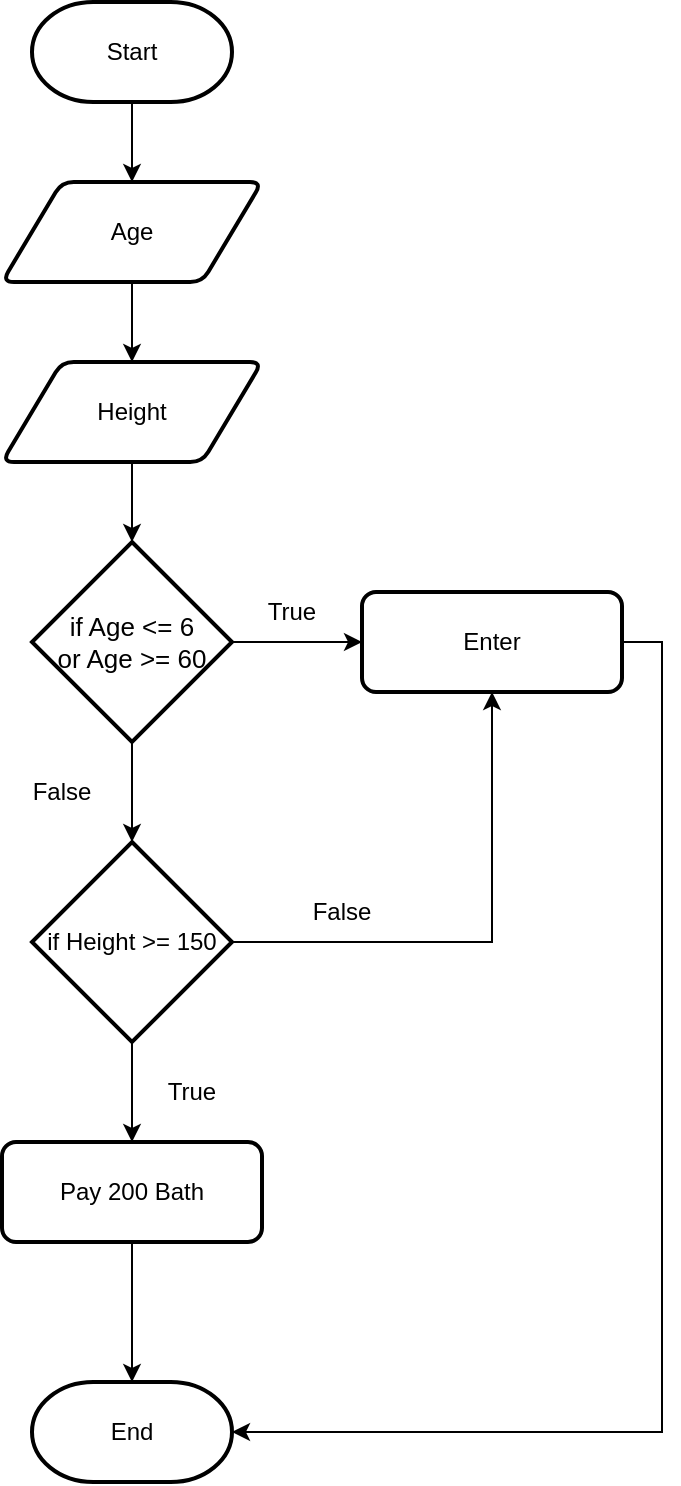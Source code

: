<mxfile version="21.3.8" type="github">
  <diagram name="Page-1" id="A4Fn6A_66QbCQViwzLfp">
    <mxGraphModel dx="1434" dy="1888" grid="1" gridSize="10" guides="1" tooltips="1" connect="1" arrows="1" fold="1" page="1" pageScale="1" pageWidth="850" pageHeight="1100" math="0" shadow="0">
      <root>
        <mxCell id="0" />
        <mxCell id="1" parent="0" />
        <mxCell id="C7X_2EN3PPDYc6NS7n13-7" style="edgeStyle=orthogonalEdgeStyle;rounded=0;orthogonalLoop=1;jettySize=auto;html=1;entryX=0.5;entryY=0;entryDx=0;entryDy=0;labelBackgroundColor=none;fontColor=default;" parent="1" source="C7X_2EN3PPDYc6NS7n13-3" target="C7X_2EN3PPDYc6NS7n13-5" edge="1">
          <mxGeometry relative="1" as="geometry" />
        </mxCell>
        <mxCell id="C7X_2EN3PPDYc6NS7n13-3" value="Start" style="strokeWidth=2;html=1;shape=mxgraph.flowchart.terminator;whiteSpace=wrap;labelBackgroundColor=none;" parent="1" vertex="1">
          <mxGeometry x="375" y="-1040" width="100" height="50" as="geometry" />
        </mxCell>
        <mxCell id="C7X_2EN3PPDYc6NS7n13-8" style="edgeStyle=orthogonalEdgeStyle;rounded=0;orthogonalLoop=1;jettySize=auto;html=1;entryX=0.5;entryY=0;entryDx=0;entryDy=0;labelBackgroundColor=none;fontColor=default;" parent="1" source="C7X_2EN3PPDYc6NS7n13-5" target="C7X_2EN3PPDYc6NS7n13-6" edge="1">
          <mxGeometry relative="1" as="geometry" />
        </mxCell>
        <mxCell id="C7X_2EN3PPDYc6NS7n13-5" value="Age" style="shape=parallelogram;html=1;strokeWidth=2;perimeter=parallelogramPerimeter;whiteSpace=wrap;rounded=1;arcSize=12;size=0.23;labelBackgroundColor=none;" parent="1" vertex="1">
          <mxGeometry x="360" y="-950" width="130" height="50" as="geometry" />
        </mxCell>
        <mxCell id="C7X_2EN3PPDYc6NS7n13-10" value="" style="edgeStyle=orthogonalEdgeStyle;rounded=0;orthogonalLoop=1;jettySize=auto;html=1;labelBackgroundColor=none;fontColor=default;" parent="1" source="C7X_2EN3PPDYc6NS7n13-6" target="C7X_2EN3PPDYc6NS7n13-9" edge="1">
          <mxGeometry relative="1" as="geometry" />
        </mxCell>
        <mxCell id="C7X_2EN3PPDYc6NS7n13-6" value="Height" style="shape=parallelogram;html=1;strokeWidth=2;perimeter=parallelogramPerimeter;whiteSpace=wrap;rounded=1;arcSize=12;size=0.23;labelBackgroundColor=none;" parent="1" vertex="1">
          <mxGeometry x="360" y="-860" width="130" height="50" as="geometry" />
        </mxCell>
        <mxCell id="C7X_2EN3PPDYc6NS7n13-12" value="" style="edgeStyle=orthogonalEdgeStyle;rounded=0;orthogonalLoop=1;jettySize=auto;html=1;labelBackgroundColor=none;fontColor=default;" parent="1" source="C7X_2EN3PPDYc6NS7n13-9" target="C7X_2EN3PPDYc6NS7n13-11" edge="1">
          <mxGeometry relative="1" as="geometry" />
        </mxCell>
        <mxCell id="C7X_2EN3PPDYc6NS7n13-18" style="edgeStyle=orthogonalEdgeStyle;rounded=0;orthogonalLoop=1;jettySize=auto;html=1;entryX=0.5;entryY=0;entryDx=0;entryDy=0;entryPerimeter=0;labelBackgroundColor=none;fontColor=default;" parent="1" source="C7X_2EN3PPDYc6NS7n13-9" target="C7X_2EN3PPDYc6NS7n13-15" edge="1">
          <mxGeometry relative="1" as="geometry" />
        </mxCell>
        <mxCell id="C7X_2EN3PPDYc6NS7n13-9" value="if Age &amp;lt;= 6&lt;br&gt;or Age &amp;gt;= 60" style="strokeWidth=2;html=1;shape=mxgraph.flowchart.decision;whiteSpace=wrap;fontSize=13;labelBackgroundColor=none;" parent="1" vertex="1">
          <mxGeometry x="375" y="-770" width="100" height="100" as="geometry" />
        </mxCell>
        <mxCell id="C7X_2EN3PPDYc6NS7n13-28" style="edgeStyle=orthogonalEdgeStyle;rounded=0;orthogonalLoop=1;jettySize=auto;html=1;exitX=1;exitY=0.5;exitDx=0;exitDy=0;entryX=1;entryY=0.5;entryDx=0;entryDy=0;entryPerimeter=0;" parent="1" source="C7X_2EN3PPDYc6NS7n13-11" target="C7X_2EN3PPDYc6NS7n13-25" edge="1">
          <mxGeometry relative="1" as="geometry" />
        </mxCell>
        <mxCell id="C7X_2EN3PPDYc6NS7n13-11" value="Enter" style="rounded=1;whiteSpace=wrap;html=1;absoluteArcSize=1;arcSize=14;strokeWidth=2;labelBackgroundColor=none;" parent="1" vertex="1">
          <mxGeometry x="540" y="-745" width="130" height="50" as="geometry" />
        </mxCell>
        <mxCell id="C7X_2EN3PPDYc6NS7n13-13" value="True" style="text;html=1;strokeColor=none;fillColor=none;align=center;verticalAlign=middle;whiteSpace=wrap;rounded=0;labelBackgroundColor=none;" parent="1" vertex="1">
          <mxGeometry x="475" y="-750" width="60" height="30" as="geometry" />
        </mxCell>
        <mxCell id="C7X_2EN3PPDYc6NS7n13-14" value="False" style="text;html=1;strokeColor=none;fillColor=none;align=center;verticalAlign=middle;whiteSpace=wrap;rounded=0;labelBackgroundColor=none;" parent="1" vertex="1">
          <mxGeometry x="360" y="-660" width="60" height="30" as="geometry" />
        </mxCell>
        <mxCell id="C7X_2EN3PPDYc6NS7n13-19" style="edgeStyle=orthogonalEdgeStyle;rounded=0;orthogonalLoop=1;jettySize=auto;html=1;entryX=0.5;entryY=1;entryDx=0;entryDy=0;labelBackgroundColor=none;fontColor=default;" parent="1" source="C7X_2EN3PPDYc6NS7n13-15" target="C7X_2EN3PPDYc6NS7n13-11" edge="1">
          <mxGeometry relative="1" as="geometry" />
        </mxCell>
        <mxCell id="C7X_2EN3PPDYc6NS7n13-22" style="edgeStyle=orthogonalEdgeStyle;rounded=0;orthogonalLoop=1;jettySize=auto;html=1;entryX=0.5;entryY=0;entryDx=0;entryDy=0;labelBackgroundColor=none;fontColor=default;" parent="1" source="C7X_2EN3PPDYc6NS7n13-15" target="C7X_2EN3PPDYc6NS7n13-21" edge="1">
          <mxGeometry relative="1" as="geometry" />
        </mxCell>
        <mxCell id="C7X_2EN3PPDYc6NS7n13-15" value="if Height &amp;gt;= 150" style="strokeWidth=2;html=1;shape=mxgraph.flowchart.decision;whiteSpace=wrap;fontSize=12;labelBackgroundColor=none;" parent="1" vertex="1">
          <mxGeometry x="375" y="-620" width="100" height="100" as="geometry" />
        </mxCell>
        <mxCell id="C7X_2EN3PPDYc6NS7n13-20" value="False" style="text;html=1;strokeColor=none;fillColor=none;align=center;verticalAlign=middle;whiteSpace=wrap;rounded=0;labelBackgroundColor=none;" parent="1" vertex="1">
          <mxGeometry x="500" y="-600" width="60" height="30" as="geometry" />
        </mxCell>
        <mxCell id="C7X_2EN3PPDYc6NS7n13-27" style="edgeStyle=orthogonalEdgeStyle;rounded=0;orthogonalLoop=1;jettySize=auto;html=1;entryX=0.5;entryY=0;entryDx=0;entryDy=0;entryPerimeter=0;" parent="1" source="C7X_2EN3PPDYc6NS7n13-21" target="C7X_2EN3PPDYc6NS7n13-25" edge="1">
          <mxGeometry relative="1" as="geometry" />
        </mxCell>
        <mxCell id="C7X_2EN3PPDYc6NS7n13-21" value="Pay 200 Bath" style="rounded=1;whiteSpace=wrap;html=1;absoluteArcSize=1;arcSize=14;strokeWidth=2;labelBackgroundColor=none;" parent="1" vertex="1">
          <mxGeometry x="360" y="-470" width="130" height="50" as="geometry" />
        </mxCell>
        <mxCell id="C7X_2EN3PPDYc6NS7n13-23" value="True" style="text;html=1;strokeColor=none;fillColor=none;align=center;verticalAlign=middle;whiteSpace=wrap;rounded=0;labelBackgroundColor=none;" parent="1" vertex="1">
          <mxGeometry x="425" y="-510" width="60" height="30" as="geometry" />
        </mxCell>
        <mxCell id="C7X_2EN3PPDYc6NS7n13-25" value="End" style="strokeWidth=2;html=1;shape=mxgraph.flowchart.terminator;whiteSpace=wrap;labelBackgroundColor=none;" parent="1" vertex="1">
          <mxGeometry x="375" y="-350" width="100" height="50" as="geometry" />
        </mxCell>
      </root>
    </mxGraphModel>
  </diagram>
</mxfile>
